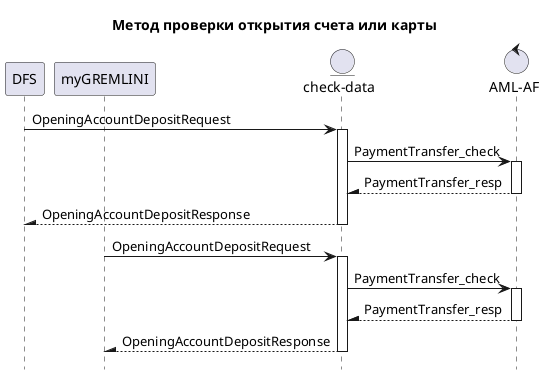 @startuml

hide footbox
title Метод проверки открытия счета или карты

participant DFS
participant myGREMLINI
entity "check-data" as check
control "AML-AF" as AML

DFS -> check : OpeningAccountDepositRequest
activate check

check -> AML : PaymentTransfer_check
activate AML

check /-- AML : PaymentTransfer_resp
deactivate AML

DFS /-- check : OpeningAccountDepositResponse
deactivate check

myGREMLINI-> check : OpeningAccountDepositRequest
activate check

check -> AML : PaymentTransfer_check
activate AML

check /-- AML : PaymentTransfer_resp
deactivate AML

myGREMLINI /-- check : OpeningAccountDepositResponse
deactivate check

@enduml